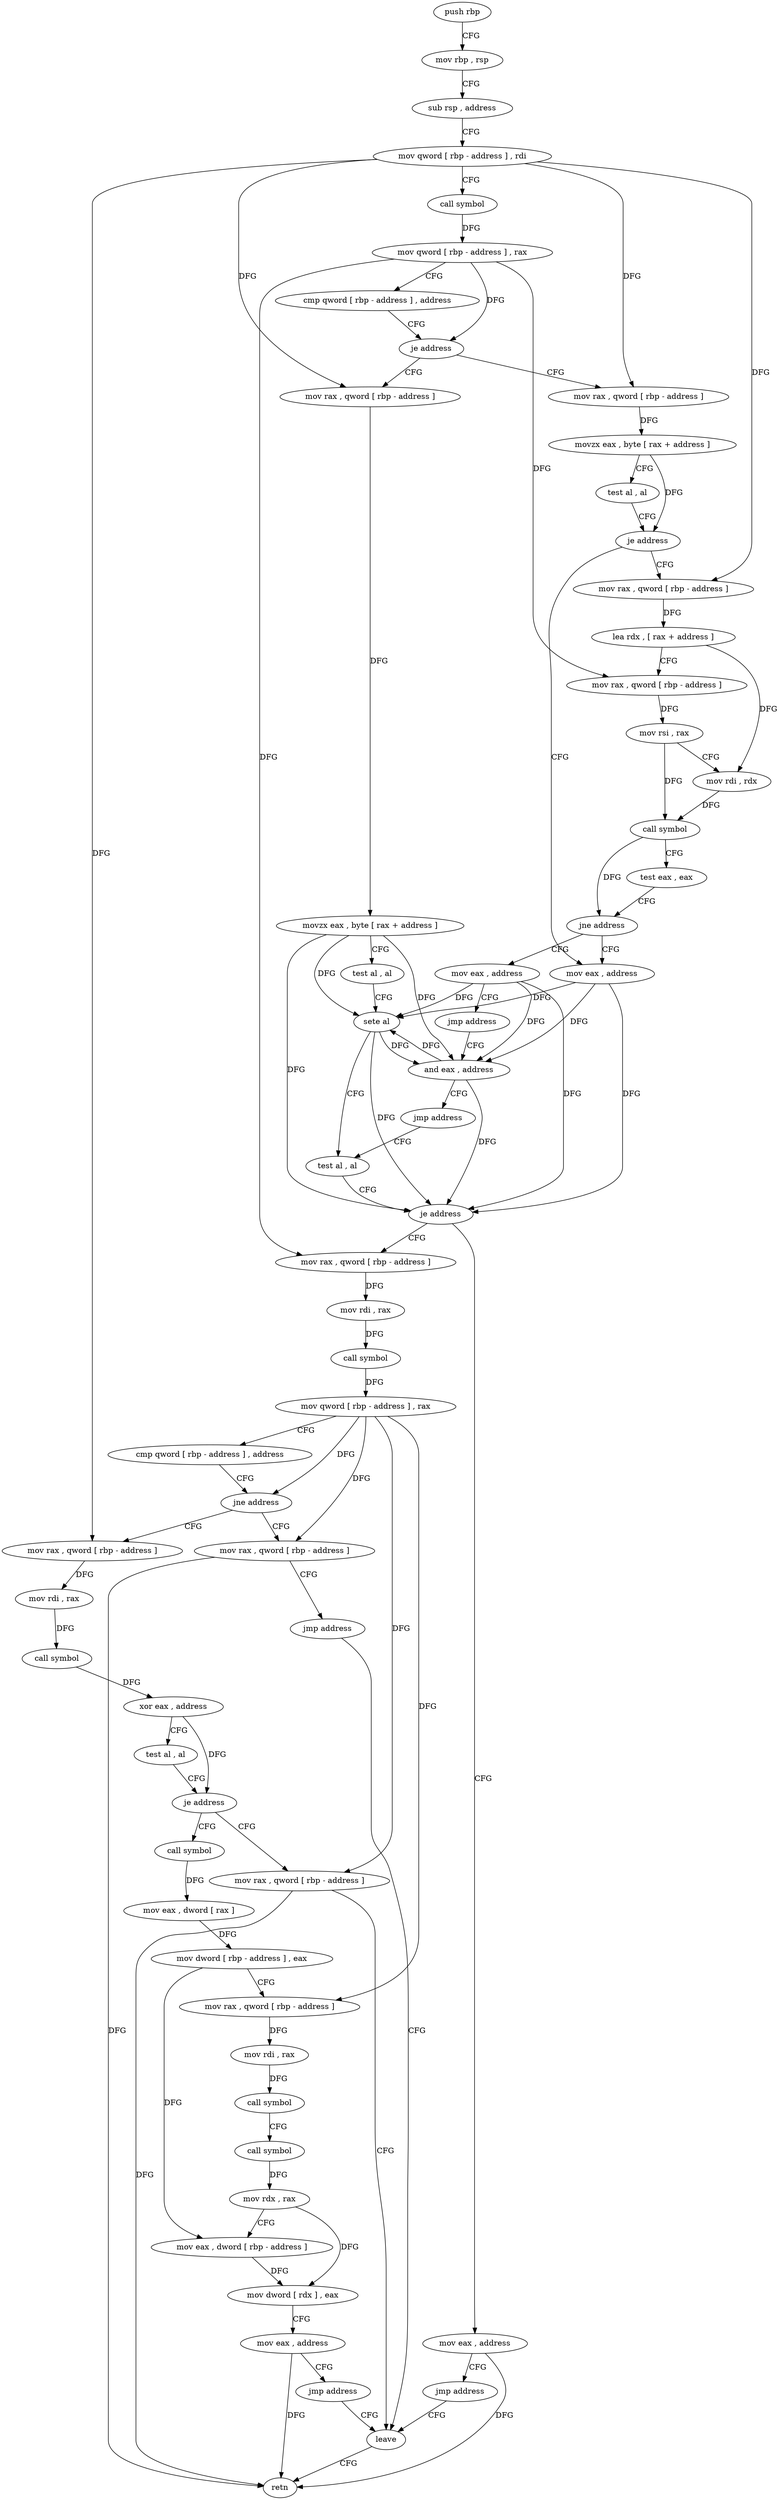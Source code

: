 digraph "func" {
"4458402" [label = "push rbp" ]
"4458403" [label = "mov rbp , rsp" ]
"4458406" [label = "sub rsp , address" ]
"4458410" [label = "mov qword [ rbp - address ] , rdi" ]
"4458414" [label = "call symbol" ]
"4458419" [label = "mov qword [ rbp - address ] , rax" ]
"4458423" [label = "cmp qword [ rbp - address ] , address" ]
"4458428" [label = "je address" ]
"4458486" [label = "mov rax , qword [ rbp - address ]" ]
"4458430" [label = "mov rax , qword [ rbp - address ]" ]
"4458490" [label = "movzx eax , byte [ rax + address ]" ]
"4458494" [label = "test al , al" ]
"4458496" [label = "sete al" ]
"4458499" [label = "test al , al" ]
"4458434" [label = "movzx eax , byte [ rax + address ]" ]
"4458438" [label = "test al , al" ]
"4458440" [label = "je address" ]
"4458476" [label = "mov eax , address" ]
"4458442" [label = "mov rax , qword [ rbp - address ]" ]
"4458510" [label = "mov rax , qword [ rbp - address ]" ]
"4458514" [label = "mov rdi , rax" ]
"4458517" [label = "call symbol" ]
"4458522" [label = "mov qword [ rbp - address ] , rax" ]
"4458526" [label = "cmp qword [ rbp - address ] , address" ]
"4458531" [label = "jne address" ]
"4458539" [label = "mov rax , qword [ rbp - address ]" ]
"4458533" [label = "mov rax , qword [ rbp - address ]" ]
"4458503" [label = "mov eax , address" ]
"4458508" [label = "jmp address" ]
"4458604" [label = "leave" ]
"4458481" [label = "and eax , address" ]
"4458446" [label = "lea rdx , [ rax + address ]" ]
"4458450" [label = "mov rax , qword [ rbp - address ]" ]
"4458454" [label = "mov rsi , rax" ]
"4458457" [label = "mov rdi , rdx" ]
"4458460" [label = "call symbol" ]
"4458465" [label = "test eax , eax" ]
"4458467" [label = "jne address" ]
"4458469" [label = "mov eax , address" ]
"4458543" [label = "mov rdi , rax" ]
"4458546" [label = "call symbol" ]
"4458551" [label = "xor eax , address" ]
"4458554" [label = "test al , al" ]
"4458556" [label = "je address" ]
"4458600" [label = "mov rax , qword [ rbp - address ]" ]
"4458558" [label = "call symbol" ]
"4458537" [label = "jmp address" ]
"4458605" [label = "retn" ]
"4458501" [label = "je address" ]
"4458474" [label = "jmp address" ]
"4458563" [label = "mov eax , dword [ rax ]" ]
"4458565" [label = "mov dword [ rbp - address ] , eax" ]
"4458568" [label = "mov rax , qword [ rbp - address ]" ]
"4458572" [label = "mov rdi , rax" ]
"4458575" [label = "call symbol" ]
"4458580" [label = "call symbol" ]
"4458585" [label = "mov rdx , rax" ]
"4458588" [label = "mov eax , dword [ rbp - address ]" ]
"4458591" [label = "mov dword [ rdx ] , eax" ]
"4458593" [label = "mov eax , address" ]
"4458598" [label = "jmp address" ]
"4458484" [label = "jmp address" ]
"4458402" -> "4458403" [ label = "CFG" ]
"4458403" -> "4458406" [ label = "CFG" ]
"4458406" -> "4458410" [ label = "CFG" ]
"4458410" -> "4458414" [ label = "CFG" ]
"4458410" -> "4458486" [ label = "DFG" ]
"4458410" -> "4458430" [ label = "DFG" ]
"4458410" -> "4458442" [ label = "DFG" ]
"4458410" -> "4458539" [ label = "DFG" ]
"4458414" -> "4458419" [ label = "DFG" ]
"4458419" -> "4458423" [ label = "CFG" ]
"4458419" -> "4458428" [ label = "DFG" ]
"4458419" -> "4458450" [ label = "DFG" ]
"4458419" -> "4458510" [ label = "DFG" ]
"4458423" -> "4458428" [ label = "CFG" ]
"4458428" -> "4458486" [ label = "CFG" ]
"4458428" -> "4458430" [ label = "CFG" ]
"4458486" -> "4458490" [ label = "DFG" ]
"4458430" -> "4458434" [ label = "DFG" ]
"4458490" -> "4458494" [ label = "CFG" ]
"4458490" -> "4458496" [ label = "DFG" ]
"4458490" -> "4458501" [ label = "DFG" ]
"4458490" -> "4458481" [ label = "DFG" ]
"4458494" -> "4458496" [ label = "CFG" ]
"4458496" -> "4458499" [ label = "CFG" ]
"4458496" -> "4458501" [ label = "DFG" ]
"4458496" -> "4458481" [ label = "DFG" ]
"4458499" -> "4458501" [ label = "CFG" ]
"4458434" -> "4458438" [ label = "CFG" ]
"4458434" -> "4458440" [ label = "DFG" ]
"4458438" -> "4458440" [ label = "CFG" ]
"4458440" -> "4458476" [ label = "CFG" ]
"4458440" -> "4458442" [ label = "CFG" ]
"4458476" -> "4458481" [ label = "DFG" ]
"4458476" -> "4458496" [ label = "DFG" ]
"4458476" -> "4458501" [ label = "DFG" ]
"4458442" -> "4458446" [ label = "DFG" ]
"4458510" -> "4458514" [ label = "DFG" ]
"4458514" -> "4458517" [ label = "DFG" ]
"4458517" -> "4458522" [ label = "DFG" ]
"4458522" -> "4458526" [ label = "CFG" ]
"4458522" -> "4458531" [ label = "DFG" ]
"4458522" -> "4458533" [ label = "DFG" ]
"4458522" -> "4458600" [ label = "DFG" ]
"4458522" -> "4458568" [ label = "DFG" ]
"4458526" -> "4458531" [ label = "CFG" ]
"4458531" -> "4458539" [ label = "CFG" ]
"4458531" -> "4458533" [ label = "CFG" ]
"4458539" -> "4458543" [ label = "DFG" ]
"4458533" -> "4458537" [ label = "CFG" ]
"4458533" -> "4458605" [ label = "DFG" ]
"4458503" -> "4458508" [ label = "CFG" ]
"4458503" -> "4458605" [ label = "DFG" ]
"4458508" -> "4458604" [ label = "CFG" ]
"4458604" -> "4458605" [ label = "CFG" ]
"4458481" -> "4458484" [ label = "CFG" ]
"4458481" -> "4458496" [ label = "DFG" ]
"4458481" -> "4458501" [ label = "DFG" ]
"4458446" -> "4458450" [ label = "CFG" ]
"4458446" -> "4458457" [ label = "DFG" ]
"4458450" -> "4458454" [ label = "DFG" ]
"4458454" -> "4458457" [ label = "CFG" ]
"4458454" -> "4458460" [ label = "DFG" ]
"4458457" -> "4458460" [ label = "DFG" ]
"4458460" -> "4458465" [ label = "CFG" ]
"4458460" -> "4458467" [ label = "DFG" ]
"4458465" -> "4458467" [ label = "CFG" ]
"4458467" -> "4458476" [ label = "CFG" ]
"4458467" -> "4458469" [ label = "CFG" ]
"4458469" -> "4458474" [ label = "CFG" ]
"4458469" -> "4458496" [ label = "DFG" ]
"4458469" -> "4458501" [ label = "DFG" ]
"4458469" -> "4458481" [ label = "DFG" ]
"4458543" -> "4458546" [ label = "DFG" ]
"4458546" -> "4458551" [ label = "DFG" ]
"4458551" -> "4458554" [ label = "CFG" ]
"4458551" -> "4458556" [ label = "DFG" ]
"4458554" -> "4458556" [ label = "CFG" ]
"4458556" -> "4458600" [ label = "CFG" ]
"4458556" -> "4458558" [ label = "CFG" ]
"4458600" -> "4458604" [ label = "CFG" ]
"4458600" -> "4458605" [ label = "DFG" ]
"4458558" -> "4458563" [ label = "DFG" ]
"4458537" -> "4458604" [ label = "CFG" ]
"4458501" -> "4458510" [ label = "CFG" ]
"4458501" -> "4458503" [ label = "CFG" ]
"4458474" -> "4458481" [ label = "CFG" ]
"4458563" -> "4458565" [ label = "DFG" ]
"4458565" -> "4458568" [ label = "CFG" ]
"4458565" -> "4458588" [ label = "DFG" ]
"4458568" -> "4458572" [ label = "DFG" ]
"4458572" -> "4458575" [ label = "DFG" ]
"4458575" -> "4458580" [ label = "CFG" ]
"4458580" -> "4458585" [ label = "DFG" ]
"4458585" -> "4458588" [ label = "CFG" ]
"4458585" -> "4458591" [ label = "DFG" ]
"4458588" -> "4458591" [ label = "DFG" ]
"4458591" -> "4458593" [ label = "CFG" ]
"4458593" -> "4458598" [ label = "CFG" ]
"4458593" -> "4458605" [ label = "DFG" ]
"4458598" -> "4458604" [ label = "CFG" ]
"4458484" -> "4458499" [ label = "CFG" ]
}
